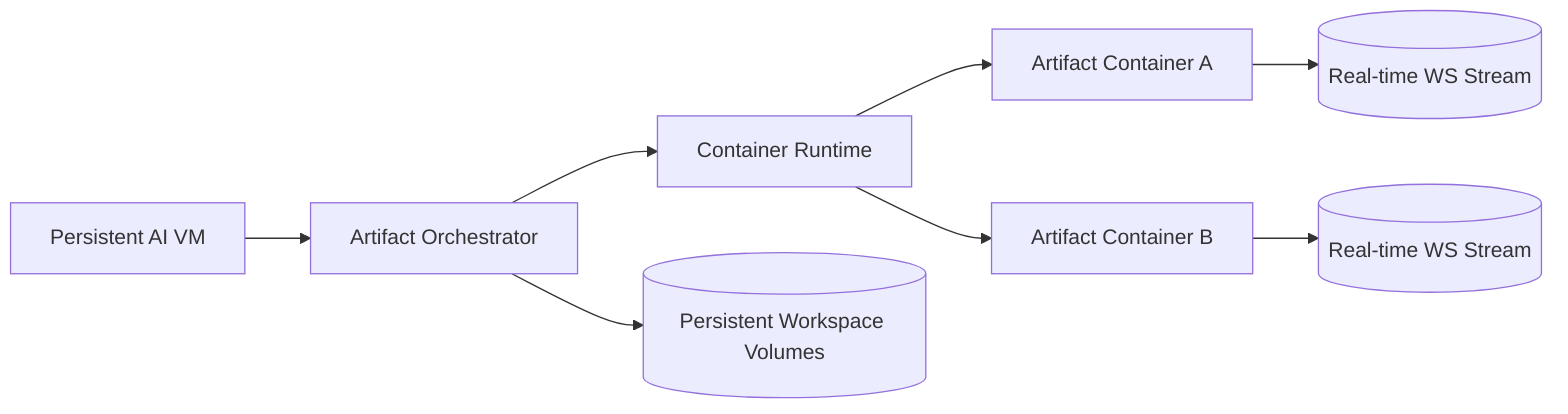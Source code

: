 graph LR
  VM[Persistent AI VM] --> ORCH[Artifact Orchestrator]
  ORCH --> RT[Container Runtime]
  RT --> C1[Artifact Container A]
  RT --> C2[Artifact Container B]
  C1 --> WS1[(Real-time WS Stream)]
  C2 --> WS2[(Real-time WS Stream)]
  ORCH --> FS[(Persistent Workspace Volumes)]
